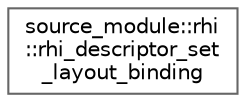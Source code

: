 digraph "类继承关系图"
{
 // LATEX_PDF_SIZE
  bgcolor="transparent";
  edge [fontname=Helvetica,fontsize=10,labelfontname=Helvetica,labelfontsize=10];
  node [fontname=Helvetica,fontsize=10,shape=box,height=0.2,width=0.4];
  rankdir="LR";
  Node0 [id="Node000000",label="source_module::rhi\l::rhi_descriptor_set\l_layout_binding",height=0.2,width=0.4,color="grey40", fillcolor="white", style="filled",URL="$structsource__module_1_1rhi_1_1rhi__descriptor__set__layout__binding.html",tooltip=" "];
}
